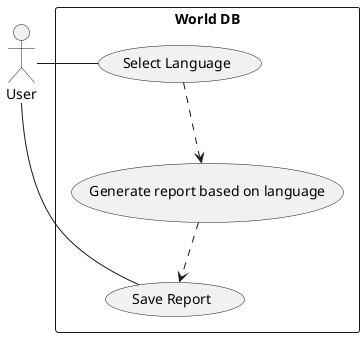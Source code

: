 @startuml

actor P2 as "User"

rectangle "World DB" {
    usecase UC2a as "Select Language"
    usecase UC2b as "Generate report based on language"
    usecase UC2c as "Save Report"

    P2 - UC2a
    P2 - UC2c

    UC2a ..> UC2b
    UC2b ..> UC2c
}

@enduml